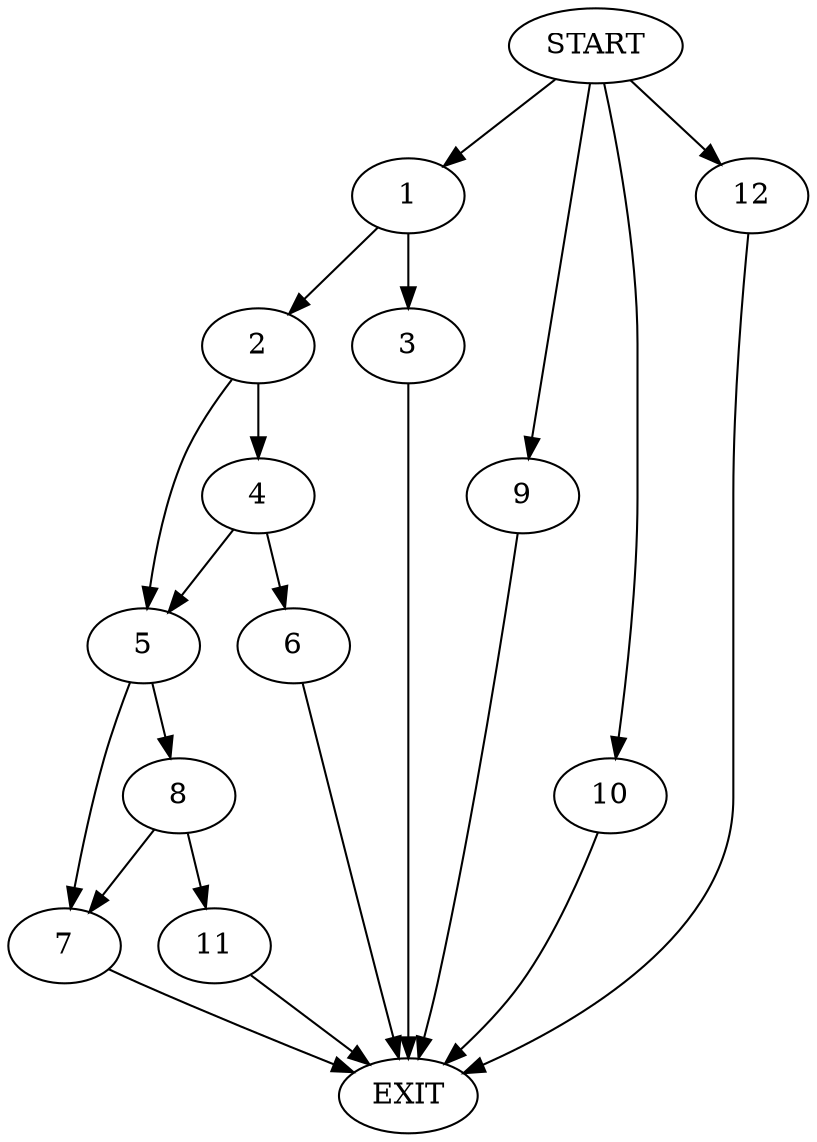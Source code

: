 digraph {
0 [label="START"]
13 [label="EXIT"]
0 -> 1
1 -> 2
1 -> 3
3 -> 13
2 -> 4
2 -> 5
4 -> 6
4 -> 5
5 -> 7
5 -> 8
6 -> 13
0 -> 9
9 -> 13
0 -> 10
10 -> 13
8 -> 7
8 -> 11
7 -> 13
11 -> 13
0 -> 12
12 -> 13
}
